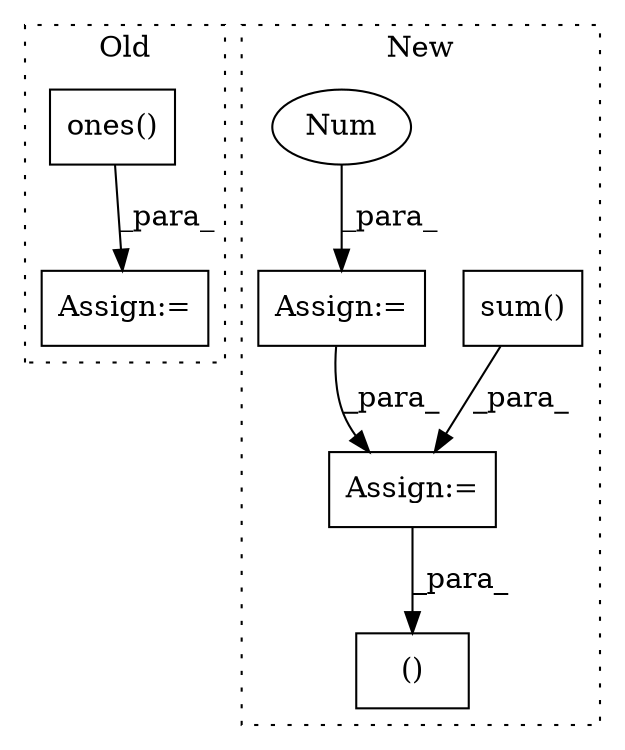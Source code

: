 digraph G {
subgraph cluster0 {
1 [label="ones()" a="75" s="7516,7543" l="8,15" shape="box"];
4 [label="Assign:=" a="68" s="7513" l="3" shape="box"];
label = "Old";
style="dotted";
}
subgraph cluster1 {
2 [label="sum()" a="75" s="8581" l="23" shape="box"];
3 [label="Assign:=" a="68" s="8716" l="3" shape="box"];
5 [label="()" a="54" s="8777" l="6" shape="box"];
6 [label="Assign:=" a="68" s="8693" l="3" shape="box"];
7 [label="Num" a="76" s="8696" l="1" shape="ellipse"];
label = "New";
style="dotted";
}
1 -> 4 [label="_para_"];
2 -> 3 [label="_para_"];
3 -> 5 [label="_para_"];
6 -> 3 [label="_para_"];
7 -> 6 [label="_para_"];
}